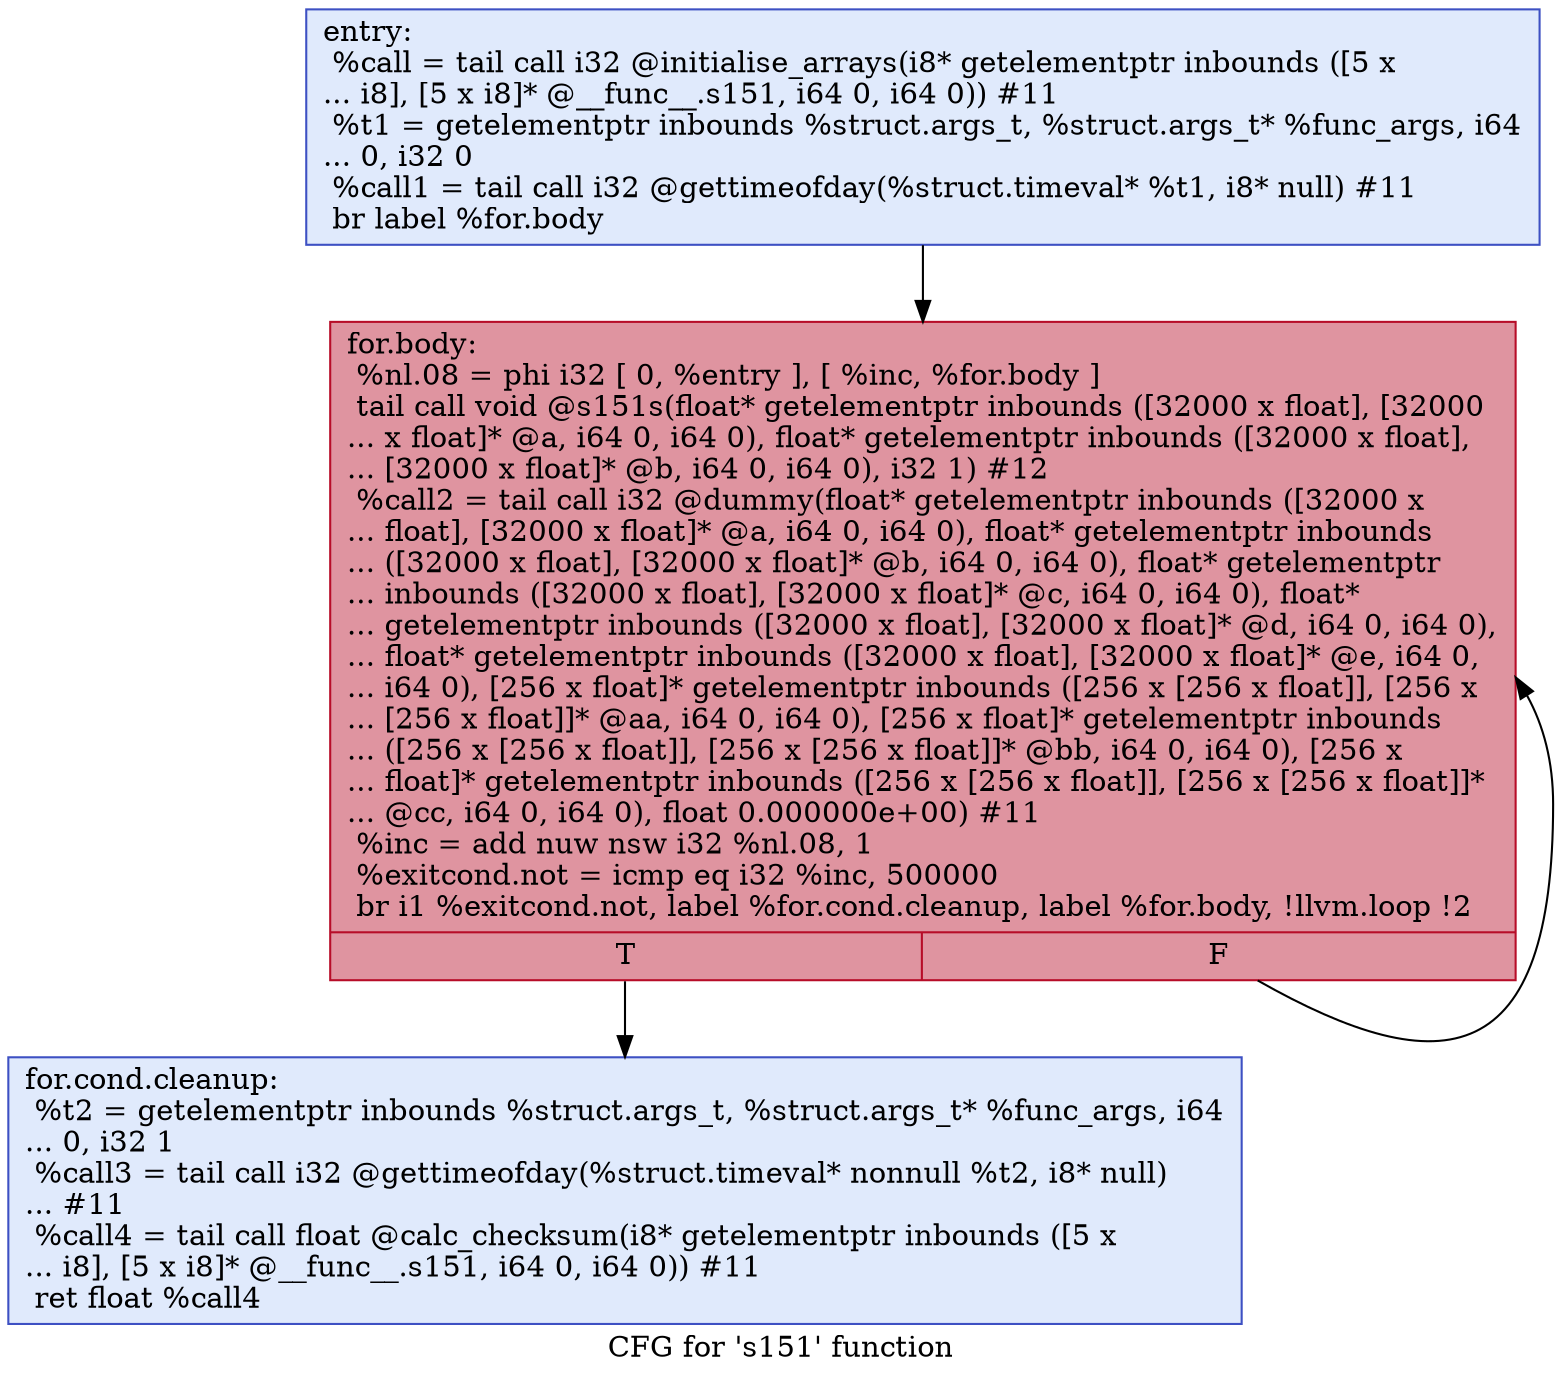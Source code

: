 digraph "CFG for 's151' function" {
	label="CFG for 's151' function";

	Node0x564c939fd090 [shape=record,color="#3d50c3ff", style=filled, fillcolor="#b9d0f970",label="{entry:\l  %call = tail call i32 @initialise_arrays(i8* getelementptr inbounds ([5 x\l... i8], [5 x i8]* @__func__.s151, i64 0, i64 0)) #11\l  %t1 = getelementptr inbounds %struct.args_t, %struct.args_t* %func_args, i64\l... 0, i32 0\l  %call1 = tail call i32 @gettimeofday(%struct.timeval* %t1, i8* null) #11\l  br label %for.body\l}"];
	Node0x564c939fd090 -> Node0x564c939ff8b0;
	Node0x564c939ff970 [shape=record,color="#3d50c3ff", style=filled, fillcolor="#b9d0f970",label="{for.cond.cleanup:                                 \l  %t2 = getelementptr inbounds %struct.args_t, %struct.args_t* %func_args, i64\l... 0, i32 1\l  %call3 = tail call i32 @gettimeofday(%struct.timeval* nonnull %t2, i8* null)\l... #11\l  %call4 = tail call float @calc_checksum(i8* getelementptr inbounds ([5 x\l... i8], [5 x i8]* @__func__.s151, i64 0, i64 0)) #11\l  ret float %call4\l}"];
	Node0x564c939ff8b0 [shape=record,color="#b70d28ff", style=filled, fillcolor="#b70d2870",label="{for.body:                                         \l  %nl.08 = phi i32 [ 0, %entry ], [ %inc, %for.body ]\l  tail call void @s151s(float* getelementptr inbounds ([32000 x float], [32000\l... x float]* @a, i64 0, i64 0), float* getelementptr inbounds ([32000 x float],\l... [32000 x float]* @b, i64 0, i64 0), i32 1) #12\l  %call2 = tail call i32 @dummy(float* getelementptr inbounds ([32000 x\l... float], [32000 x float]* @a, i64 0, i64 0), float* getelementptr inbounds\l... ([32000 x float], [32000 x float]* @b, i64 0, i64 0), float* getelementptr\l... inbounds ([32000 x float], [32000 x float]* @c, i64 0, i64 0), float*\l... getelementptr inbounds ([32000 x float], [32000 x float]* @d, i64 0, i64 0),\l... float* getelementptr inbounds ([32000 x float], [32000 x float]* @e, i64 0,\l... i64 0), [256 x float]* getelementptr inbounds ([256 x [256 x float]], [256 x\l... [256 x float]]* @aa, i64 0, i64 0), [256 x float]* getelementptr inbounds\l... ([256 x [256 x float]], [256 x [256 x float]]* @bb, i64 0, i64 0), [256 x\l... float]* getelementptr inbounds ([256 x [256 x float]], [256 x [256 x float]]*\l... @cc, i64 0, i64 0), float 0.000000e+00) #11\l  %inc = add nuw nsw i32 %nl.08, 1\l  %exitcond.not = icmp eq i32 %inc, 500000\l  br i1 %exitcond.not, label %for.cond.cleanup, label %for.body, !llvm.loop !2\l|{<s0>T|<s1>F}}"];
	Node0x564c939ff8b0:s0 -> Node0x564c939ff970;
	Node0x564c939ff8b0:s1 -> Node0x564c939ff8b0;
}
